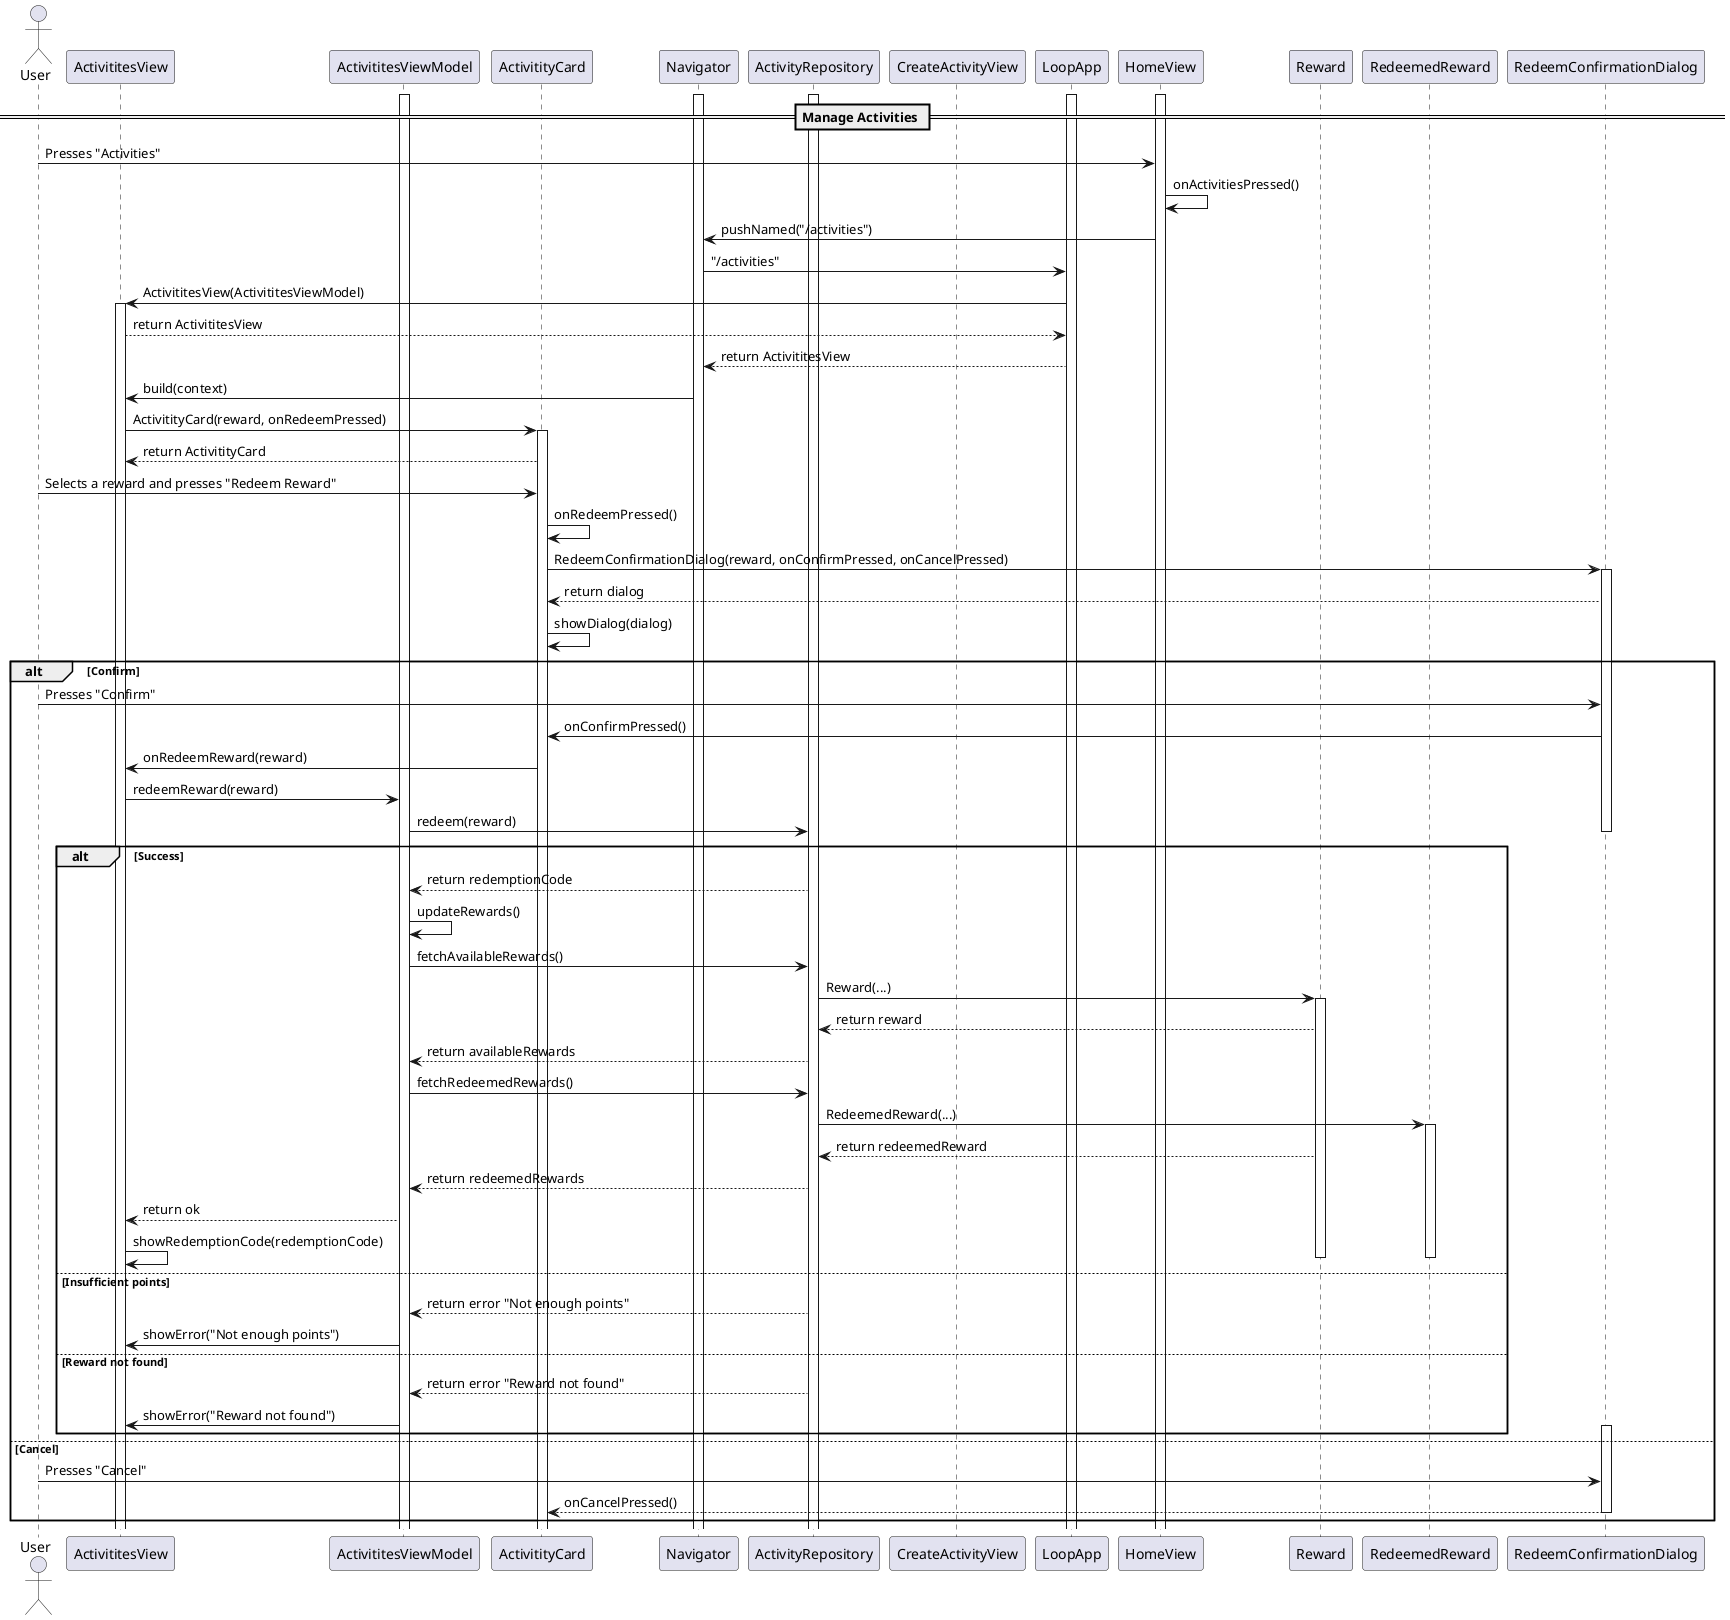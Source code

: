 @startuml

actor User

participant ActivititesView
participant ActivititesViewModel
participant ActivitityCard
participant Navigator
participant ActivityRepository
participant CreateActivityView
participant LoopApp
participant HomeView
participant Reward
participant RedeemedReward

activate Navigator
activate ActivititesViewModel
activate ActivityRepository
activate HomeView
activate LoopApp

== Manage Activities ==
User -> HomeView: Presses "Activities"
HomeView -> HomeView: onActivitiesPressed()
HomeView -> Navigator: pushNamed("/activities")
Navigator -> LoopApp: "/activities"
LoopApp -> ActivititesView: ActivititesView(ActivititesViewModel)
activate ActivititesView
ActivititesView --> LoopApp: return ActivititesView
LoopApp --> Navigator: return ActivititesView
Navigator -> ActivititesView: build(context)
' TODO: fetch rewards
ActivititesView -> ActivitityCard: ActivitityCard(reward, onRedeemPressed)
activate ActivitityCard
ActivitityCard --> ActivititesView: return ActivitityCard
User -> ActivitityCard: Selects a reward and presses "Redeem Reward"
ActivitityCard -> ActivitityCard: onRedeemPressed()
ActivitityCard -> RedeemConfirmationDialog: RedeemConfirmationDialog(reward, onConfirmPressed, onCancelPressed)
activate RedeemConfirmationDialog
RedeemConfirmationDialog --> ActivitityCard: return dialog
ActivitityCard -> ActivitityCard: showDialog(dialog)
alt Confirm
User -> RedeemConfirmationDialog: Presses "Confirm"
RedeemConfirmationDialog -> ActivitityCard: onConfirmPressed()
ActivitityCard -> ActivititesView: onRedeemReward(reward)
ActivititesView -> ActivititesViewModel: redeemReward(reward)
ActivititesViewModel -> ActivityRepository: redeem(reward)
alt Success
deactivate RedeemConfirmationDialog
    ActivityRepository --> ActivititesViewModel: return redemptionCode
    ActivititesViewModel -> ActivititesViewModel: updateRewards()
    ActivititesViewModel -> ActivityRepository: fetchAvailableRewards()
    ActivityRepository -> Reward: Reward(...)
    activate Reward
    Reward --> ActivityRepository: return reward
    ActivityRepository --> ActivititesViewModel: return availableRewards
    ActivititesViewModel -> ActivityRepository: fetchRedeemedRewards()
    ActivityRepository -> RedeemedReward: RedeemedReward(...)
    activate RedeemedReward
    Reward --> ActivityRepository: return redeemedReward
    ActivityRepository --> ActivititesViewModel: return redeemedRewards
    ActivititesViewModel --> ActivititesView: return ok
    ActivititesView -> ActivititesView: showRedemptionCode(redemptionCode)
    deactivate RedeemedReward
    deactivate Reward
else Insufficient points
    ActivityRepository --> ActivititesViewModel: return error "Not enough points"
    ActivititesViewModel -> ActivititesView: showError("Not enough points")
else Reward not found
    ActivityRepository --> ActivititesViewModel: return error "Reward not found"
    ActivititesViewModel -> ActivititesView: showError("Reward not found")
activate RedeemConfirmationDialog
end
else Cancel
User -> RedeemConfirmationDialog: Presses "Cancel"
RedeemConfirmationDialog --> ActivitityCard: onCancelPressed()
deactivate RedeemConfirmationDialog
end

@enduml
